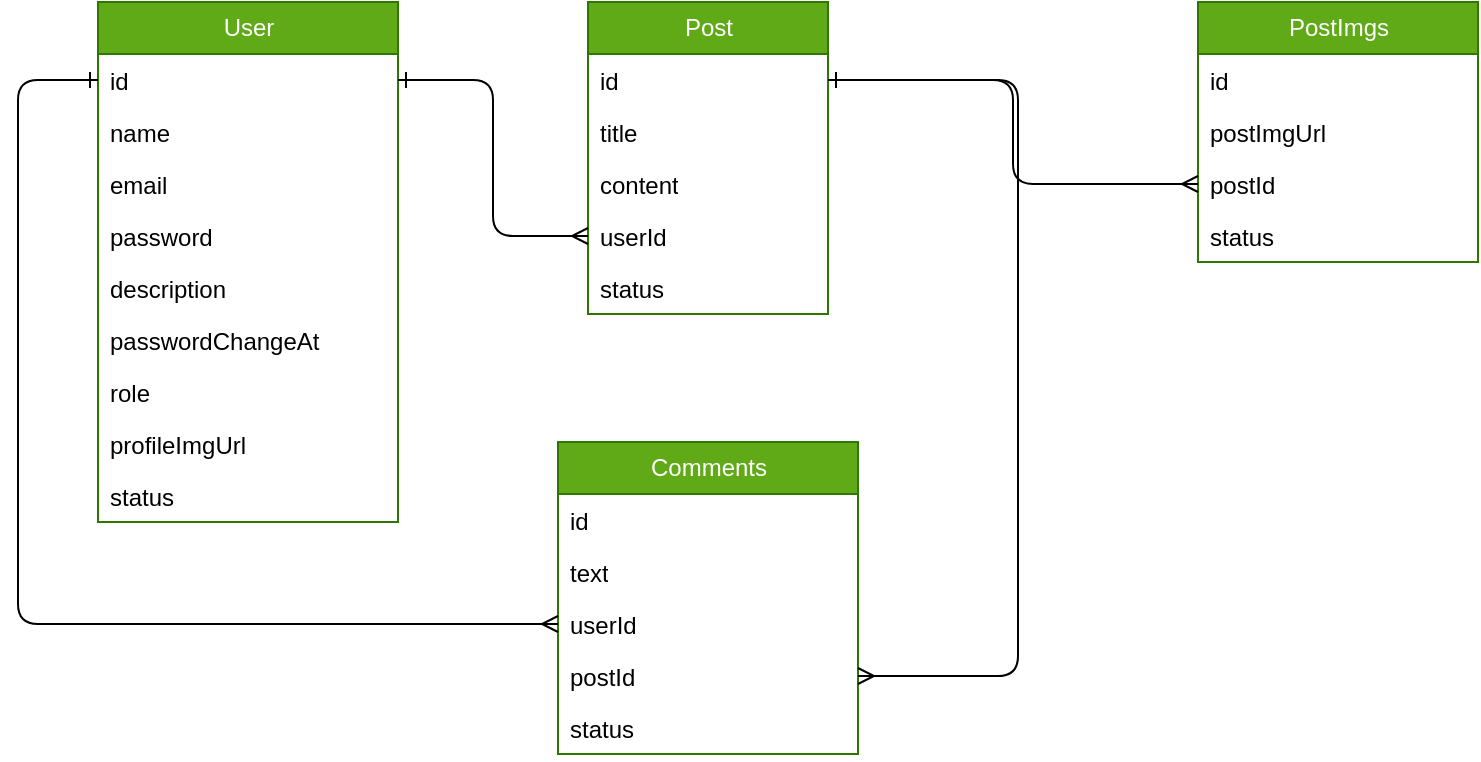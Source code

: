 <mxfile>
    <diagram id="_R2KHakfqTG0-SlwdyX2" name="Página-1">
        <mxGraphModel dx="832" dy="408" grid="1" gridSize="10" guides="1" tooltips="1" connect="1" arrows="1" fold="1" page="1" pageScale="1" pageWidth="827" pageHeight="1169" math="0" shadow="0">
            <root>
                <mxCell id="0"/>
                <mxCell id="1" parent="0"/>
                <mxCell id="18" value="User" style="swimlane;fontStyle=0;childLayout=stackLayout;horizontal=1;startSize=26;fillColor=#60a917;horizontalStack=0;resizeParent=1;resizeParentMax=0;resizeLast=0;collapsible=1;marginBottom=0;html=1;strokeColor=#2D7600;fontColor=#ffffff;gradientColor=none;fillStyle=auto;" parent="1" vertex="1">
                    <mxGeometry x="70" y="160" width="150" height="260" as="geometry"/>
                </mxCell>
                <mxCell id="19" value="id" style="text;align=left;verticalAlign=top;spacingLeft=4;spacingRight=4;overflow=hidden;rotatable=0;points=[[0,0.5],[1,0.5]];portConstraint=eastwest;whiteSpace=wrap;html=1;fillColor=none;" parent="18" vertex="1">
                    <mxGeometry y="26" width="150" height="26" as="geometry"/>
                </mxCell>
                <mxCell id="32" value="name" style="text;strokeColor=none;fillColor=none;align=left;verticalAlign=top;spacingLeft=4;spacingRight=4;overflow=hidden;rotatable=0;points=[[0,0.5],[1,0.5]];portConstraint=eastwest;whiteSpace=wrap;html=1;" parent="18" vertex="1">
                    <mxGeometry y="52" width="150" height="26" as="geometry"/>
                </mxCell>
                <mxCell id="20" value="email" style="text;strokeColor=none;fillColor=none;align=left;verticalAlign=top;spacingLeft=4;spacingRight=4;overflow=hidden;rotatable=0;points=[[0,0.5],[1,0.5]];portConstraint=eastwest;whiteSpace=wrap;html=1;" parent="18" vertex="1">
                    <mxGeometry y="78" width="150" height="26" as="geometry"/>
                </mxCell>
                <mxCell id="21" value="password" style="text;strokeColor=none;fillColor=none;align=left;verticalAlign=top;spacingLeft=4;spacingRight=4;overflow=hidden;rotatable=0;points=[[0,0.5],[1,0.5]];portConstraint=eastwest;whiteSpace=wrap;html=1;" parent="18" vertex="1">
                    <mxGeometry y="104" width="150" height="26" as="geometry"/>
                </mxCell>
                <mxCell id="22" value="description" style="text;strokeColor=none;fillColor=none;align=left;verticalAlign=top;spacingLeft=4;spacingRight=4;overflow=hidden;rotatable=0;points=[[0,0.5],[1,0.5]];portConstraint=eastwest;whiteSpace=wrap;html=1;" parent="18" vertex="1">
                    <mxGeometry y="130" width="150" height="26" as="geometry"/>
                </mxCell>
                <mxCell id="23" value="passwordChangeAt" style="text;strokeColor=none;fillColor=none;align=left;verticalAlign=top;spacingLeft=4;spacingRight=4;overflow=hidden;rotatable=0;points=[[0,0.5],[1,0.5]];portConstraint=eastwest;whiteSpace=wrap;html=1;" parent="18" vertex="1">
                    <mxGeometry y="156" width="150" height="26" as="geometry"/>
                </mxCell>
                <mxCell id="24" value="role" style="text;strokeColor=none;fillColor=none;align=left;verticalAlign=top;spacingLeft=4;spacingRight=4;overflow=hidden;rotatable=0;points=[[0,0.5],[1,0.5]];portConstraint=eastwest;whiteSpace=wrap;html=1;" parent="18" vertex="1">
                    <mxGeometry y="182" width="150" height="26" as="geometry"/>
                </mxCell>
                <mxCell id="36" value="profileImgUrl" style="text;strokeColor=none;fillColor=none;align=left;verticalAlign=top;spacingLeft=4;spacingRight=4;overflow=hidden;rotatable=0;points=[[0,0.5],[1,0.5]];portConstraint=eastwest;whiteSpace=wrap;html=1;" parent="18" vertex="1">
                    <mxGeometry y="208" width="150" height="26" as="geometry"/>
                </mxCell>
                <mxCell id="37" value="status" style="text;strokeColor=none;fillColor=none;align=left;verticalAlign=top;spacingLeft=4;spacingRight=4;overflow=hidden;rotatable=0;points=[[0,0.5],[1,0.5]];portConstraint=eastwest;whiteSpace=wrap;html=1;" parent="18" vertex="1">
                    <mxGeometry y="234" width="150" height="26" as="geometry"/>
                </mxCell>
                <mxCell id="39" value="Post" style="swimlane;fontStyle=0;childLayout=stackLayout;horizontal=1;startSize=26;fillColor=#60a917;horizontalStack=0;resizeParent=1;resizeParentMax=0;resizeLast=0;collapsible=1;marginBottom=0;html=1;fillStyle=auto;fontColor=#ffffff;strokeColor=#2D7600;" parent="1" vertex="1">
                    <mxGeometry x="315" y="160" width="120" height="156" as="geometry">
                        <mxRectangle x="440" y="120" width="60" height="30" as="alternateBounds"/>
                    </mxGeometry>
                </mxCell>
                <mxCell id="40" value="id" style="text;strokeColor=none;fillColor=none;align=left;verticalAlign=top;spacingLeft=4;spacingRight=4;overflow=hidden;rotatable=0;points=[[0,0.5],[1,0.5]];portConstraint=eastwest;whiteSpace=wrap;html=1;fillStyle=auto;" parent="39" vertex="1">
                    <mxGeometry y="26" width="120" height="26" as="geometry"/>
                </mxCell>
                <mxCell id="41" value="title" style="text;strokeColor=none;fillColor=none;align=left;verticalAlign=top;spacingLeft=4;spacingRight=4;overflow=hidden;rotatable=0;points=[[0,0.5],[1,0.5]];portConstraint=eastwest;whiteSpace=wrap;html=1;fillStyle=auto;" parent="39" vertex="1">
                    <mxGeometry y="52" width="120" height="26" as="geometry"/>
                </mxCell>
                <mxCell id="42" value="content" style="text;strokeColor=none;fillColor=none;align=left;verticalAlign=top;spacingLeft=4;spacingRight=4;overflow=hidden;rotatable=0;points=[[0,0.5],[1,0.5]];portConstraint=eastwest;whiteSpace=wrap;html=1;fillStyle=auto;" parent="39" vertex="1">
                    <mxGeometry y="78" width="120" height="26" as="geometry"/>
                </mxCell>
                <mxCell id="43" value="userId" style="text;strokeColor=none;fillColor=none;align=left;verticalAlign=top;spacingLeft=4;spacingRight=4;overflow=hidden;rotatable=0;points=[[0,0.5],[1,0.5]];portConstraint=eastwest;whiteSpace=wrap;html=1;fillStyle=auto;" parent="39" vertex="1">
                    <mxGeometry y="104" width="120" height="26" as="geometry"/>
                </mxCell>
                <mxCell id="44" value="status" style="text;strokeColor=none;fillColor=none;align=left;verticalAlign=top;spacingLeft=4;spacingRight=4;overflow=hidden;rotatable=0;points=[[0,0.5],[1,0.5]];portConstraint=eastwest;whiteSpace=wrap;html=1;fillStyle=auto;" parent="39" vertex="1">
                    <mxGeometry y="130" width="120" height="26" as="geometry"/>
                </mxCell>
                <mxCell id="46" value="Comments" style="swimlane;fontStyle=0;childLayout=stackLayout;horizontal=1;startSize=26;fillColor=#60a917;horizontalStack=0;resizeParent=1;resizeParentMax=0;resizeLast=0;collapsible=1;marginBottom=0;html=1;fillStyle=auto;strokeColor=#2D7600;fontColor=#ffffff;" parent="1" vertex="1">
                    <mxGeometry x="300" y="380" width="150" height="156" as="geometry"/>
                </mxCell>
                <mxCell id="47" value="id" style="text;strokeColor=none;fillColor=none;align=left;verticalAlign=top;spacingLeft=4;spacingRight=4;overflow=hidden;rotatable=0;points=[[0,0.5],[1,0.5]];portConstraint=eastwest;whiteSpace=wrap;html=1;fillStyle=auto;" parent="46" vertex="1">
                    <mxGeometry y="26" width="150" height="26" as="geometry"/>
                </mxCell>
                <mxCell id="48" value="text" style="text;strokeColor=none;fillColor=none;align=left;verticalAlign=top;spacingLeft=4;spacingRight=4;overflow=hidden;rotatable=0;points=[[0,0.5],[1,0.5]];portConstraint=eastwest;whiteSpace=wrap;html=1;fillStyle=auto;" parent="46" vertex="1">
                    <mxGeometry y="52" width="150" height="26" as="geometry"/>
                </mxCell>
                <mxCell id="49" value="userId" style="text;strokeColor=none;fillColor=none;align=left;verticalAlign=top;spacingLeft=4;spacingRight=4;overflow=hidden;rotatable=0;points=[[0,0.5],[1,0.5]];portConstraint=eastwest;whiteSpace=wrap;html=1;fillStyle=auto;" parent="46" vertex="1">
                    <mxGeometry y="78" width="150" height="26" as="geometry"/>
                </mxCell>
                <mxCell id="50" value="postId" style="text;strokeColor=none;fillColor=none;align=left;verticalAlign=top;spacingLeft=4;spacingRight=4;overflow=hidden;rotatable=0;points=[[0,0.5],[1,0.5]];portConstraint=eastwest;whiteSpace=wrap;html=1;fillStyle=auto;" parent="46" vertex="1">
                    <mxGeometry y="104" width="150" height="26" as="geometry"/>
                </mxCell>
                <mxCell id="51" value="status" style="text;strokeColor=none;fillColor=none;align=left;verticalAlign=top;spacingLeft=4;spacingRight=4;overflow=hidden;rotatable=0;points=[[0,0.5],[1,0.5]];portConstraint=eastwest;whiteSpace=wrap;html=1;fillStyle=auto;" parent="46" vertex="1">
                    <mxGeometry y="130" width="150" height="26" as="geometry"/>
                </mxCell>
                <mxCell id="54" style="edgeStyle=orthogonalEdgeStyle;html=1;exitX=1;exitY=0.5;exitDx=0;exitDy=0;entryX=0;entryY=0.5;entryDx=0;entryDy=0;endArrow=ERmany;endFill=0;startArrow=ERone;startFill=0;" edge="1" parent="1" source="19" target="43">
                    <mxGeometry relative="1" as="geometry"/>
                </mxCell>
                <mxCell id="55" style="edgeStyle=orthogonalEdgeStyle;html=1;exitX=0;exitY=0.5;exitDx=0;exitDy=0;startArrow=ERone;startFill=0;endArrow=ERmany;endFill=0;entryX=0;entryY=0.5;entryDx=0;entryDy=0;" edge="1" parent="1" source="19" target="49">
                    <mxGeometry relative="1" as="geometry">
                        <mxPoint x="440" y="399" as="targetPoint"/>
                        <Array as="points">
                            <mxPoint x="30" y="199"/>
                            <mxPoint x="30" y="471"/>
                        </Array>
                    </mxGeometry>
                </mxCell>
                <mxCell id="56" style="edgeStyle=orthogonalEdgeStyle;html=1;exitX=1;exitY=0.5;exitDx=0;exitDy=0;entryX=1;entryY=0.5;entryDx=0;entryDy=0;startArrow=ERone;startFill=0;endArrow=ERmany;endFill=0;" edge="1" parent="1" source="40" target="50">
                    <mxGeometry relative="1" as="geometry">
                        <Array as="points">
                            <mxPoint x="530" y="199"/>
                            <mxPoint x="530" y="497"/>
                        </Array>
                    </mxGeometry>
                </mxCell>
                <mxCell id="57" value="PostImgs" style="swimlane;fontStyle=0;childLayout=stackLayout;horizontal=1;startSize=26;fillColor=#60a917;horizontalStack=0;resizeParent=1;resizeParentMax=0;resizeLast=0;collapsible=1;marginBottom=0;html=1;fontColor=#ffffff;strokeColor=#2D7600;" vertex="1" parent="1">
                    <mxGeometry x="620" y="160" width="140" height="130" as="geometry"/>
                </mxCell>
                <mxCell id="58" value="id" style="text;strokeColor=none;fillColor=none;align=left;verticalAlign=top;spacingLeft=4;spacingRight=4;overflow=hidden;rotatable=0;points=[[0,0.5],[1,0.5]];portConstraint=eastwest;whiteSpace=wrap;html=1;" vertex="1" parent="57">
                    <mxGeometry y="26" width="140" height="26" as="geometry"/>
                </mxCell>
                <mxCell id="59" value="postImgUrl" style="text;strokeColor=none;fillColor=none;align=left;verticalAlign=top;spacingLeft=4;spacingRight=4;overflow=hidden;rotatable=0;points=[[0,0.5],[1,0.5]];portConstraint=eastwest;whiteSpace=wrap;html=1;" vertex="1" parent="57">
                    <mxGeometry y="52" width="140" height="26" as="geometry"/>
                </mxCell>
                <mxCell id="61" value="postId" style="text;strokeColor=none;fillColor=none;align=left;verticalAlign=top;spacingLeft=4;spacingRight=4;overflow=hidden;rotatable=0;points=[[0,0.5],[1,0.5]];portConstraint=eastwest;whiteSpace=wrap;html=1;" vertex="1" parent="57">
                    <mxGeometry y="78" width="140" height="26" as="geometry"/>
                </mxCell>
                <mxCell id="60" value="status" style="text;strokeColor=none;fillColor=none;align=left;verticalAlign=top;spacingLeft=4;spacingRight=4;overflow=hidden;rotatable=0;points=[[0,0.5],[1,0.5]];portConstraint=eastwest;whiteSpace=wrap;html=1;" vertex="1" parent="57">
                    <mxGeometry y="104" width="140" height="26" as="geometry"/>
                </mxCell>
                <mxCell id="64" style="edgeStyle=orthogonalEdgeStyle;html=1;exitX=1;exitY=0.5;exitDx=0;exitDy=0;entryX=0;entryY=0.5;entryDx=0;entryDy=0;startArrow=ERone;startFill=0;endArrow=ERmany;endFill=0;" edge="1" parent="1" source="40" target="61">
                    <mxGeometry relative="1" as="geometry"/>
                </mxCell>
            </root>
        </mxGraphModel>
    </diagram>
</mxfile>